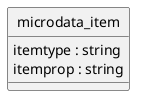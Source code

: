 @startuml uml
skinparam monochrome true
skinparam linetype ortho
hide circle

entity microdata_item {
  itemtype : string
  itemprop : string
}

@enduml

